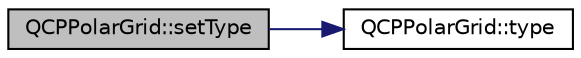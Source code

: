 digraph "QCPPolarGrid::setType"
{
 // LATEX_PDF_SIZE
  edge [fontname="Helvetica",fontsize="10",labelfontname="Helvetica",labelfontsize="10"];
  node [fontname="Helvetica",fontsize="10",shape=record];
  rankdir="LR";
  Node1 [label="QCPPolarGrid::setType",height=0.2,width=0.4,color="black", fillcolor="grey75", style="filled", fontcolor="black",tooltip=" "];
  Node1 -> Node2 [color="midnightblue",fontsize="10",style="solid",fontname="Helvetica"];
  Node2 [label="QCPPolarGrid::type",height=0.2,width=0.4,color="black", fillcolor="white", style="filled",URL="$classQCPPolarGrid.html#ae9daa7e166d47187deb6c593fe609f5c",tooltip=" "];
}
